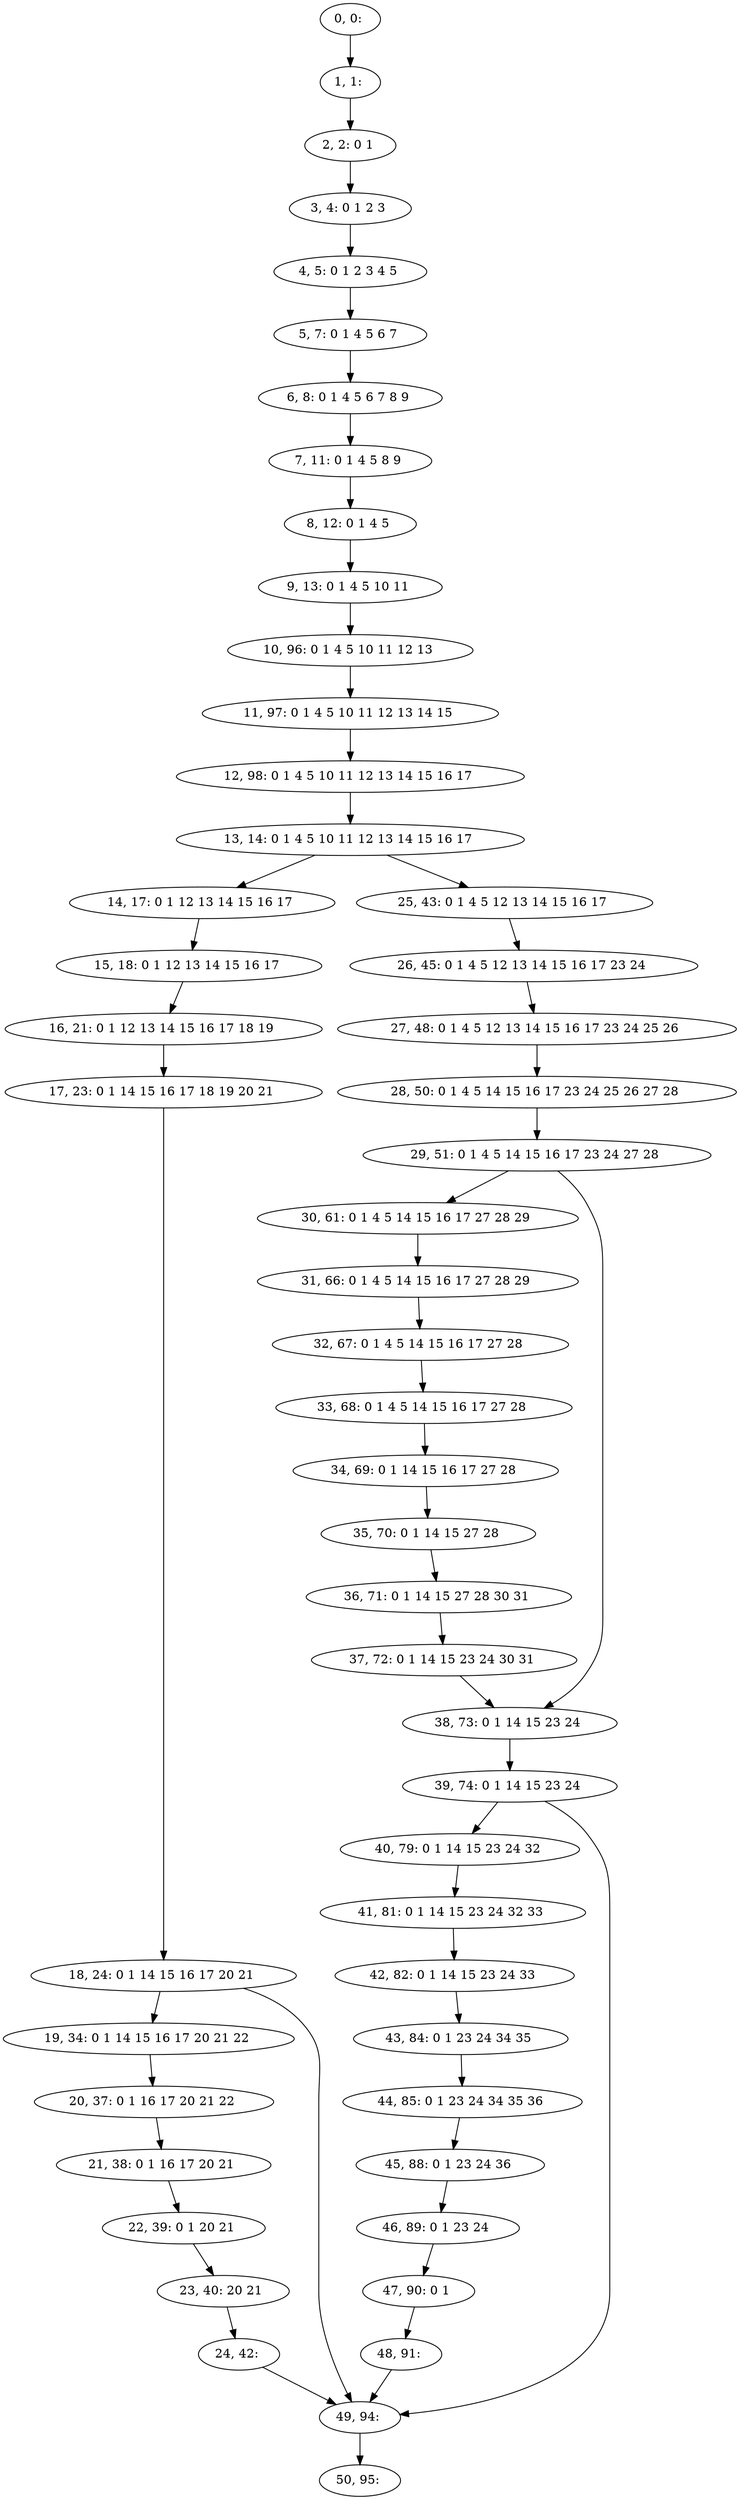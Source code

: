 digraph G {
0[label="0, 0: "];
1[label="1, 1: "];
2[label="2, 2: 0 1 "];
3[label="3, 4: 0 1 2 3 "];
4[label="4, 5: 0 1 2 3 4 5 "];
5[label="5, 7: 0 1 4 5 6 7 "];
6[label="6, 8: 0 1 4 5 6 7 8 9 "];
7[label="7, 11: 0 1 4 5 8 9 "];
8[label="8, 12: 0 1 4 5 "];
9[label="9, 13: 0 1 4 5 10 11 "];
10[label="10, 96: 0 1 4 5 10 11 12 13 "];
11[label="11, 97: 0 1 4 5 10 11 12 13 14 15 "];
12[label="12, 98: 0 1 4 5 10 11 12 13 14 15 16 17 "];
13[label="13, 14: 0 1 4 5 10 11 12 13 14 15 16 17 "];
14[label="14, 17: 0 1 12 13 14 15 16 17 "];
15[label="15, 18: 0 1 12 13 14 15 16 17 "];
16[label="16, 21: 0 1 12 13 14 15 16 17 18 19 "];
17[label="17, 23: 0 1 14 15 16 17 18 19 20 21 "];
18[label="18, 24: 0 1 14 15 16 17 20 21 "];
19[label="19, 34: 0 1 14 15 16 17 20 21 22 "];
20[label="20, 37: 0 1 16 17 20 21 22 "];
21[label="21, 38: 0 1 16 17 20 21 "];
22[label="22, 39: 0 1 20 21 "];
23[label="23, 40: 20 21 "];
24[label="24, 42: "];
25[label="25, 43: 0 1 4 5 12 13 14 15 16 17 "];
26[label="26, 45: 0 1 4 5 12 13 14 15 16 17 23 24 "];
27[label="27, 48: 0 1 4 5 12 13 14 15 16 17 23 24 25 26 "];
28[label="28, 50: 0 1 4 5 14 15 16 17 23 24 25 26 27 28 "];
29[label="29, 51: 0 1 4 5 14 15 16 17 23 24 27 28 "];
30[label="30, 61: 0 1 4 5 14 15 16 17 27 28 29 "];
31[label="31, 66: 0 1 4 5 14 15 16 17 27 28 29 "];
32[label="32, 67: 0 1 4 5 14 15 16 17 27 28 "];
33[label="33, 68: 0 1 4 5 14 15 16 17 27 28 "];
34[label="34, 69: 0 1 14 15 16 17 27 28 "];
35[label="35, 70: 0 1 14 15 27 28 "];
36[label="36, 71: 0 1 14 15 27 28 30 31 "];
37[label="37, 72: 0 1 14 15 23 24 30 31 "];
38[label="38, 73: 0 1 14 15 23 24 "];
39[label="39, 74: 0 1 14 15 23 24 "];
40[label="40, 79: 0 1 14 15 23 24 32 "];
41[label="41, 81: 0 1 14 15 23 24 32 33 "];
42[label="42, 82: 0 1 14 15 23 24 33 "];
43[label="43, 84: 0 1 23 24 34 35 "];
44[label="44, 85: 0 1 23 24 34 35 36 "];
45[label="45, 88: 0 1 23 24 36 "];
46[label="46, 89: 0 1 23 24 "];
47[label="47, 90: 0 1 "];
48[label="48, 91: "];
49[label="49, 94: "];
50[label="50, 95: "];
0->1 ;
1->2 ;
2->3 ;
3->4 ;
4->5 ;
5->6 ;
6->7 ;
7->8 ;
8->9 ;
9->10 ;
10->11 ;
11->12 ;
12->13 ;
13->14 ;
13->25 ;
14->15 ;
15->16 ;
16->17 ;
17->18 ;
18->19 ;
18->49 ;
19->20 ;
20->21 ;
21->22 ;
22->23 ;
23->24 ;
24->49 ;
25->26 ;
26->27 ;
27->28 ;
28->29 ;
29->30 ;
29->38 ;
30->31 ;
31->32 ;
32->33 ;
33->34 ;
34->35 ;
35->36 ;
36->37 ;
37->38 ;
38->39 ;
39->40 ;
39->49 ;
40->41 ;
41->42 ;
42->43 ;
43->44 ;
44->45 ;
45->46 ;
46->47 ;
47->48 ;
48->49 ;
49->50 ;
}
